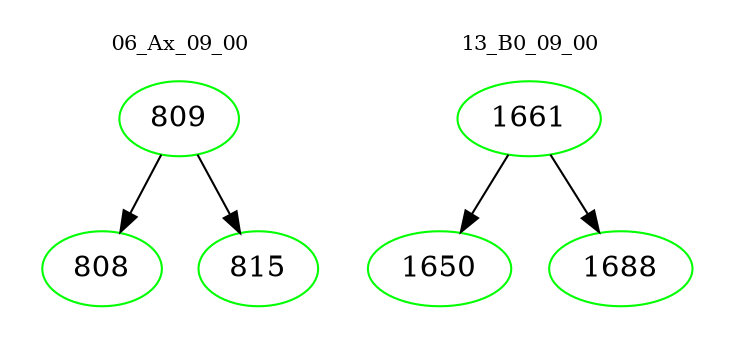 digraph{
subgraph cluster_0 {
color = white
label = "06_Ax_09_00";
fontsize=10;
T0_809 [label="809", color="green"]
T0_809 -> T0_808 [color="black"]
T0_808 [label="808", color="green"]
T0_809 -> T0_815 [color="black"]
T0_815 [label="815", color="green"]
}
subgraph cluster_1 {
color = white
label = "13_B0_09_00";
fontsize=10;
T1_1661 [label="1661", color="green"]
T1_1661 -> T1_1650 [color="black"]
T1_1650 [label="1650", color="green"]
T1_1661 -> T1_1688 [color="black"]
T1_1688 [label="1688", color="green"]
}
}

